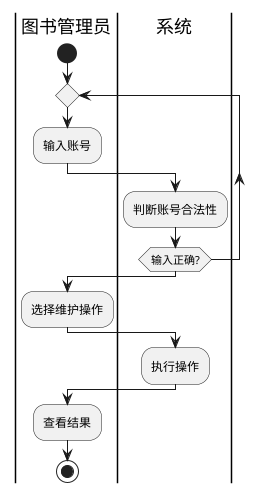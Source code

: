 @startuml
|图书管理员|
start
repeat
	:输入账号;
	|系统|
	:判断账号合法性;
repeat while (输入正确?)
|图书管理员|
:选择维护操作;
|系统|
:执行操作;

|图书管理员|
:查看结果;

stop
@enduml